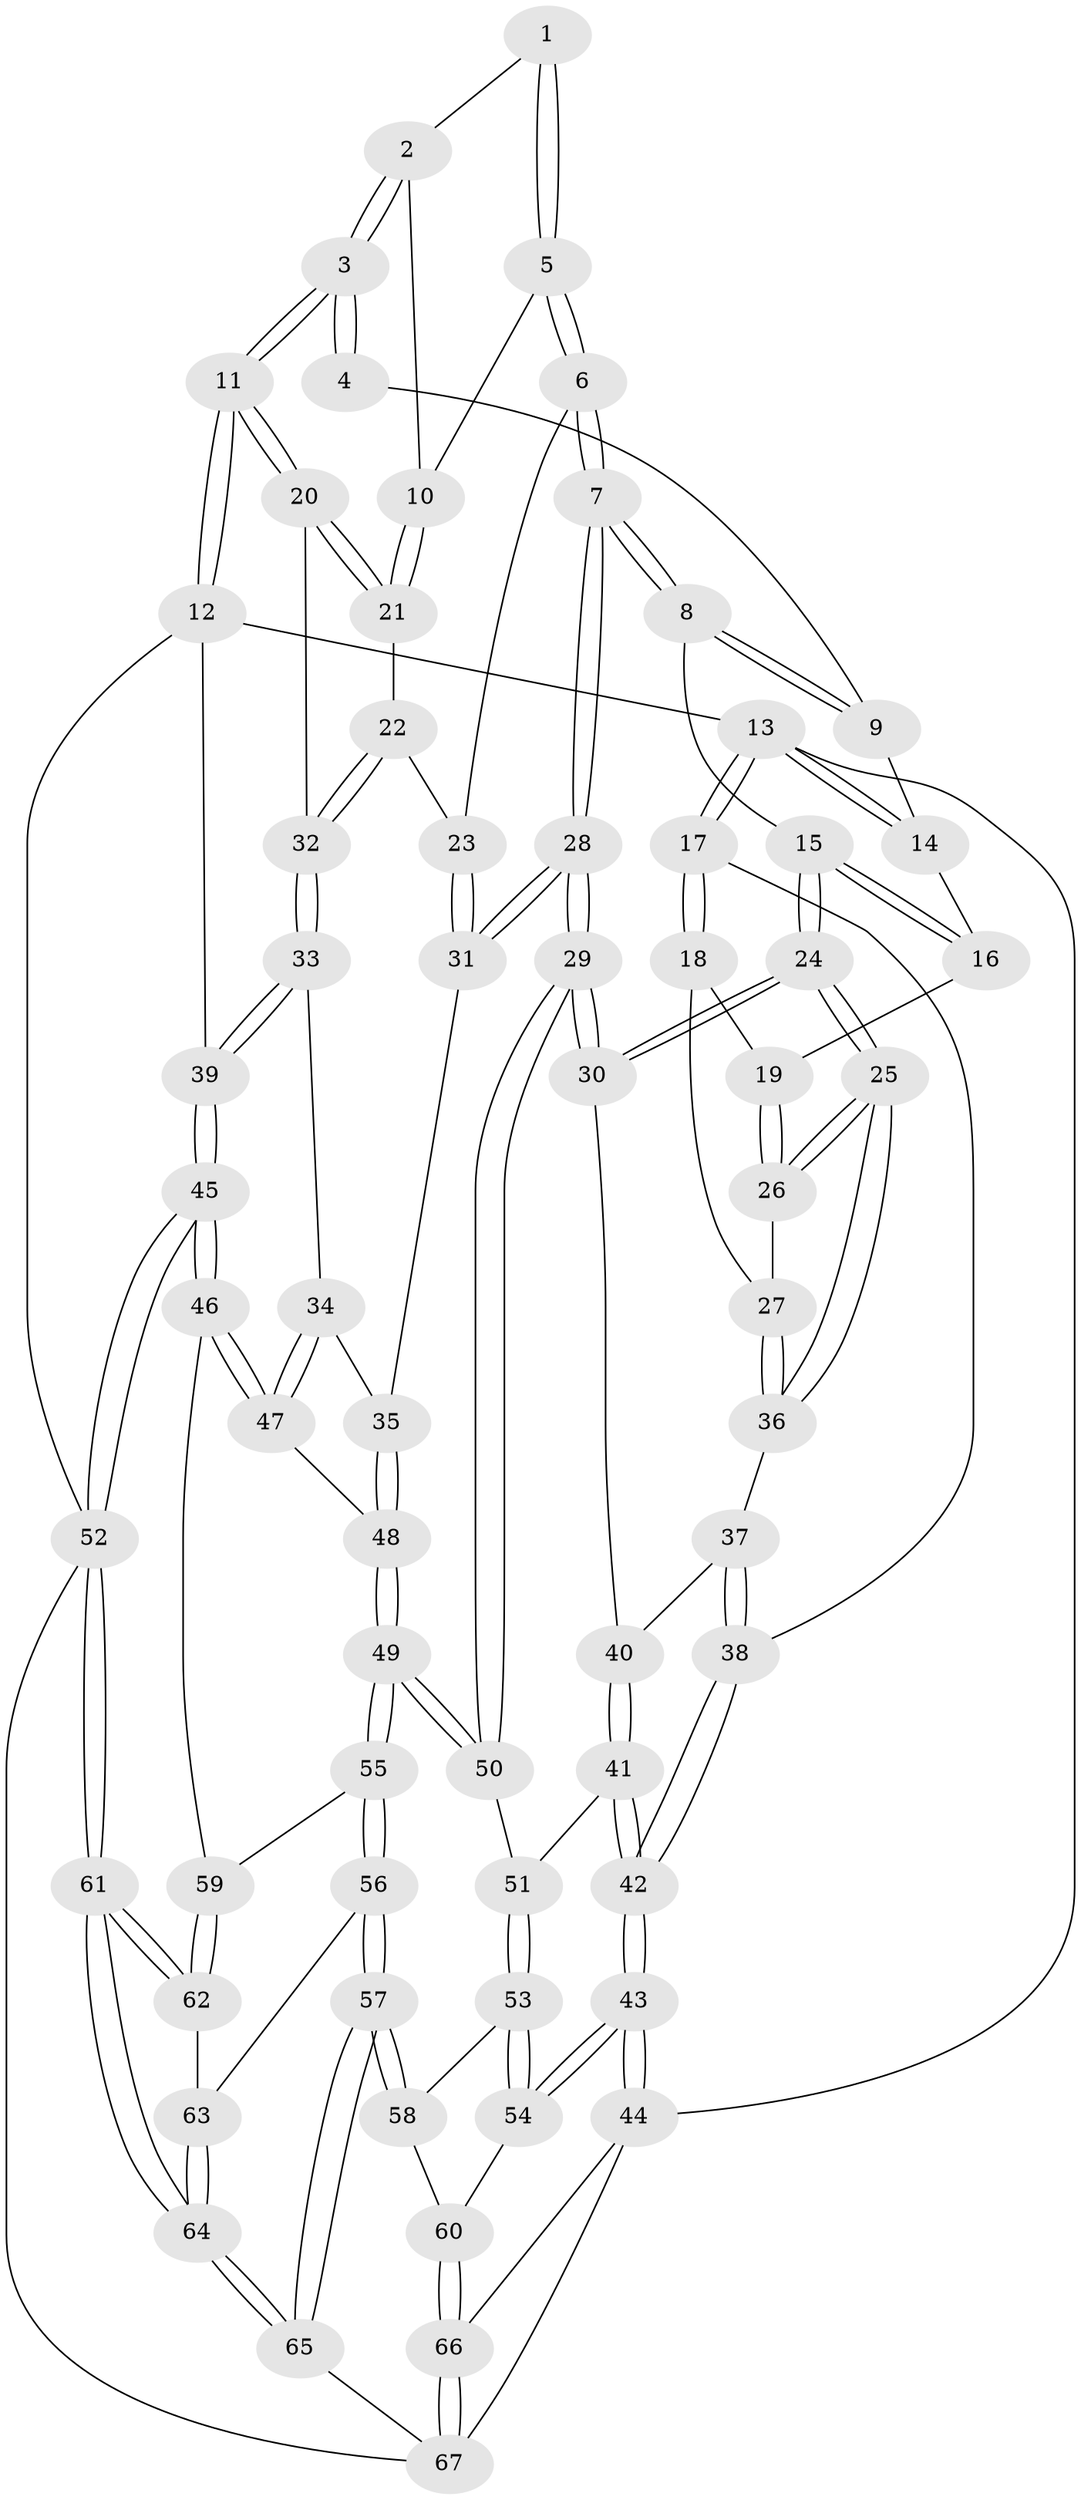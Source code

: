 // coarse degree distribution, {3: 0.10810810810810811, 4: 0.40540540540540543, 2: 0.02702702702702703, 5: 0.35135135135135137, 7: 0.02702702702702703, 6: 0.08108108108108109}
// Generated by graph-tools (version 1.1) at 2025/24/03/03/25 07:24:35]
// undirected, 67 vertices, 164 edges
graph export_dot {
graph [start="1"]
  node [color=gray90,style=filled];
  1 [pos="+0.6494112979346162+0"];
  2 [pos="+0.7610110660828434+0.04385509236575561"];
  3 [pos="+1+0"];
  4 [pos="+0.5960378332565881+0"];
  5 [pos="+0.6543462805760099+0.10651991516594357"];
  6 [pos="+0.6435533651229114+0.1240464106569285"];
  7 [pos="+0.5936242201835701+0.17080927500887283"];
  8 [pos="+0.47365413162608705+0"];
  9 [pos="+0.43040836717681774+0"];
  10 [pos="+0.7464431474013752+0.09370291837938997"];
  11 [pos="+1+0"];
  12 [pos="+1+0"];
  13 [pos="+0+0"];
  14 [pos="+0.3114928721225361+0"];
  15 [pos="+0.4274285321969858+0.185049553122367"];
  16 [pos="+0.2727490079096747+0"];
  17 [pos="+0+0.16659306441736363"];
  18 [pos="+0.09900887307325253+0.14684535329766887"];
  19 [pos="+0.2152967052882236+0.07395609966508442"];
  20 [pos="+1+0"];
  21 [pos="+0.819193120160104+0.13957358258724145"];
  22 [pos="+0.8122731101016805+0.19932843733068173"];
  23 [pos="+0.7924870553471224+0.2075183419837876"];
  24 [pos="+0.44044358738097916+0.33860235066573885"];
  25 [pos="+0.41285854111725145+0.3206398489132352"];
  26 [pos="+0.30509865740522185+0.1996770675721044"];
  27 [pos="+0.15487636008767333+0.24389466225956"];
  28 [pos="+0.5151078116107202+0.36966764769975635"];
  29 [pos="+0.47661512588488925+0.37946301024988754"];
  30 [pos="+0.46783171178143074+0.37137655632907013"];
  31 [pos="+0.5889822021977396+0.3860229724612941"];
  32 [pos="+0.8810775303819199+0.2552181080615843"];
  33 [pos="+0.9455081198117219+0.38739576452041347"];
  34 [pos="+0.9055830448148372+0.40499783505869213"];
  35 [pos="+0.6276014099606915+0.4069073540434231"];
  36 [pos="+0.17068943644776202+0.28586712094207983"];
  37 [pos="+0.14629421344636104+0.3216218951084522"];
  38 [pos="+0+0.29507009165779313"];
  39 [pos="+1+0.40873886396255815"];
  40 [pos="+0.151638065709321+0.3835808155430943"];
  41 [pos="+0.08294872683593356+0.5063803326852959"];
  42 [pos="+0+0.5483153605438111"];
  43 [pos="+0+0.7161570420109895"];
  44 [pos="+0+0.7863500934853206"];
  45 [pos="+1+0.6250412159647694"];
  46 [pos="+0.8576549469290248+0.6903418911623411"];
  47 [pos="+0.8224348692800727+0.6509665764123908"];
  48 [pos="+0.7360666638318135+0.6216068233451773"];
  49 [pos="+0.5702194356429192+0.7632919814215469"];
  50 [pos="+0.4102742600644175+0.5193846850857972"];
  51 [pos="+0.33778098129235395+0.5647880217459368"];
  52 [pos="+1+1"];
  53 [pos="+0.2899113283294021+0.6785110557269647"];
  54 [pos="+0.04316212360367232+0.7659001338072432"];
  55 [pos="+0.5715185089164363+0.7955484813469267"];
  56 [pos="+0.5713654710868827+0.7988030491919543"];
  57 [pos="+0.45436255362070427+0.904144276565338"];
  58 [pos="+0.2997015467205369+0.7234352989153808"];
  59 [pos="+0.8524286143270177+0.7163177096783369"];
  60 [pos="+0.2136257182539415+0.9158328106089569"];
  61 [pos="+1+1"];
  62 [pos="+0.8387298450923139+0.8747355370741446"];
  63 [pos="+0.6217350757191618+0.8320942985176977"];
  64 [pos="+0.7212168476138892+1"];
  65 [pos="+0.358172838498417+1"];
  66 [pos="+0.26755265461417127+1"];
  67 [pos="+0.3256785867261776+1"];
  1 -- 2;
  1 -- 5;
  1 -- 5;
  2 -- 3;
  2 -- 3;
  2 -- 10;
  3 -- 4;
  3 -- 4;
  3 -- 11;
  3 -- 11;
  4 -- 9;
  5 -- 6;
  5 -- 6;
  5 -- 10;
  6 -- 7;
  6 -- 7;
  6 -- 23;
  7 -- 8;
  7 -- 8;
  7 -- 28;
  7 -- 28;
  8 -- 9;
  8 -- 9;
  8 -- 15;
  9 -- 14;
  10 -- 21;
  10 -- 21;
  11 -- 12;
  11 -- 12;
  11 -- 20;
  11 -- 20;
  12 -- 13;
  12 -- 39;
  12 -- 52;
  13 -- 14;
  13 -- 14;
  13 -- 17;
  13 -- 17;
  13 -- 44;
  14 -- 16;
  15 -- 16;
  15 -- 16;
  15 -- 24;
  15 -- 24;
  16 -- 19;
  17 -- 18;
  17 -- 18;
  17 -- 38;
  18 -- 19;
  18 -- 27;
  19 -- 26;
  19 -- 26;
  20 -- 21;
  20 -- 21;
  20 -- 32;
  21 -- 22;
  22 -- 23;
  22 -- 32;
  22 -- 32;
  23 -- 31;
  23 -- 31;
  24 -- 25;
  24 -- 25;
  24 -- 30;
  24 -- 30;
  25 -- 26;
  25 -- 26;
  25 -- 36;
  25 -- 36;
  26 -- 27;
  27 -- 36;
  27 -- 36;
  28 -- 29;
  28 -- 29;
  28 -- 31;
  28 -- 31;
  29 -- 30;
  29 -- 30;
  29 -- 50;
  29 -- 50;
  30 -- 40;
  31 -- 35;
  32 -- 33;
  32 -- 33;
  33 -- 34;
  33 -- 39;
  33 -- 39;
  34 -- 35;
  34 -- 47;
  34 -- 47;
  35 -- 48;
  35 -- 48;
  36 -- 37;
  37 -- 38;
  37 -- 38;
  37 -- 40;
  38 -- 42;
  38 -- 42;
  39 -- 45;
  39 -- 45;
  40 -- 41;
  40 -- 41;
  41 -- 42;
  41 -- 42;
  41 -- 51;
  42 -- 43;
  42 -- 43;
  43 -- 44;
  43 -- 44;
  43 -- 54;
  43 -- 54;
  44 -- 66;
  44 -- 67;
  45 -- 46;
  45 -- 46;
  45 -- 52;
  45 -- 52;
  46 -- 47;
  46 -- 47;
  46 -- 59;
  47 -- 48;
  48 -- 49;
  48 -- 49;
  49 -- 50;
  49 -- 50;
  49 -- 55;
  49 -- 55;
  50 -- 51;
  51 -- 53;
  51 -- 53;
  52 -- 61;
  52 -- 61;
  52 -- 67;
  53 -- 54;
  53 -- 54;
  53 -- 58;
  54 -- 60;
  55 -- 56;
  55 -- 56;
  55 -- 59;
  56 -- 57;
  56 -- 57;
  56 -- 63;
  57 -- 58;
  57 -- 58;
  57 -- 65;
  57 -- 65;
  58 -- 60;
  59 -- 62;
  59 -- 62;
  60 -- 66;
  60 -- 66;
  61 -- 62;
  61 -- 62;
  61 -- 64;
  61 -- 64;
  62 -- 63;
  63 -- 64;
  63 -- 64;
  64 -- 65;
  64 -- 65;
  65 -- 67;
  66 -- 67;
  66 -- 67;
}
